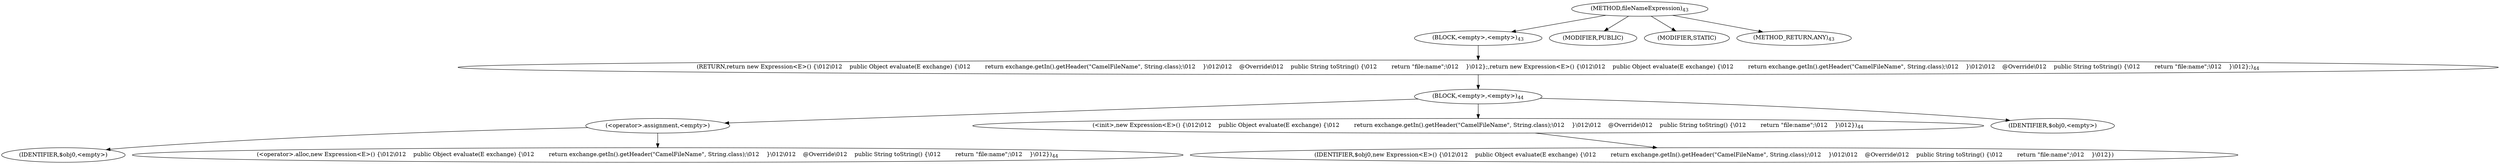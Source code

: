 digraph "fileNameExpression" {  
"22" [label = <(METHOD,fileNameExpression)<SUB>43</SUB>> ]
"23" [label = <(BLOCK,&lt;empty&gt;,&lt;empty&gt;)<SUB>43</SUB>> ]
"24" [label = <(RETURN,return new Expression&lt;E&gt;() {\012\012    public Object evaluate(E exchange) {\012        return exchange.getIn().getHeader(&quot;CamelFileName&quot;, String.class);\012    }\012\012    @Override\012    public String toString() {\012        return &quot;file:name&quot;;\012    }\012};,return new Expression&lt;E&gt;() {\012\012    public Object evaluate(E exchange) {\012        return exchange.getIn().getHeader(&quot;CamelFileName&quot;, String.class);\012    }\012\012    @Override\012    public String toString() {\012        return &quot;file:name&quot;;\012    }\012};)<SUB>44</SUB>> ]
"25" [label = <(BLOCK,&lt;empty&gt;,&lt;empty&gt;)<SUB>44</SUB>> ]
"26" [label = <(&lt;operator&gt;.assignment,&lt;empty&gt;)> ]
"27" [label = <(IDENTIFIER,$obj0,&lt;empty&gt;)> ]
"28" [label = <(&lt;operator&gt;.alloc,new Expression&lt;E&gt;() {\012\012    public Object evaluate(E exchange) {\012        return exchange.getIn().getHeader(&quot;CamelFileName&quot;, String.class);\012    }\012\012    @Override\012    public String toString() {\012        return &quot;file:name&quot;;\012    }\012})<SUB>44</SUB>> ]
"29" [label = <(&lt;init&gt;,new Expression&lt;E&gt;() {\012\012    public Object evaluate(E exchange) {\012        return exchange.getIn().getHeader(&quot;CamelFileName&quot;, String.class);\012    }\012\012    @Override\012    public String toString() {\012        return &quot;file:name&quot;;\012    }\012})<SUB>44</SUB>> ]
"30" [label = <(IDENTIFIER,$obj0,new Expression&lt;E&gt;() {\012\012    public Object evaluate(E exchange) {\012        return exchange.getIn().getHeader(&quot;CamelFileName&quot;, String.class);\012    }\012\012    @Override\012    public String toString() {\012        return &quot;file:name&quot;;\012    }\012})> ]
"31" [label = <(IDENTIFIER,$obj0,&lt;empty&gt;)> ]
"32" [label = <(MODIFIER,PUBLIC)> ]
"33" [label = <(MODIFIER,STATIC)> ]
"34" [label = <(METHOD_RETURN,ANY)<SUB>43</SUB>> ]
  "22" -> "23" 
  "22" -> "32" 
  "22" -> "33" 
  "22" -> "34" 
  "23" -> "24" 
  "24" -> "25" 
  "25" -> "26" 
  "25" -> "29" 
  "25" -> "31" 
  "26" -> "27" 
  "26" -> "28" 
  "29" -> "30" 
}
